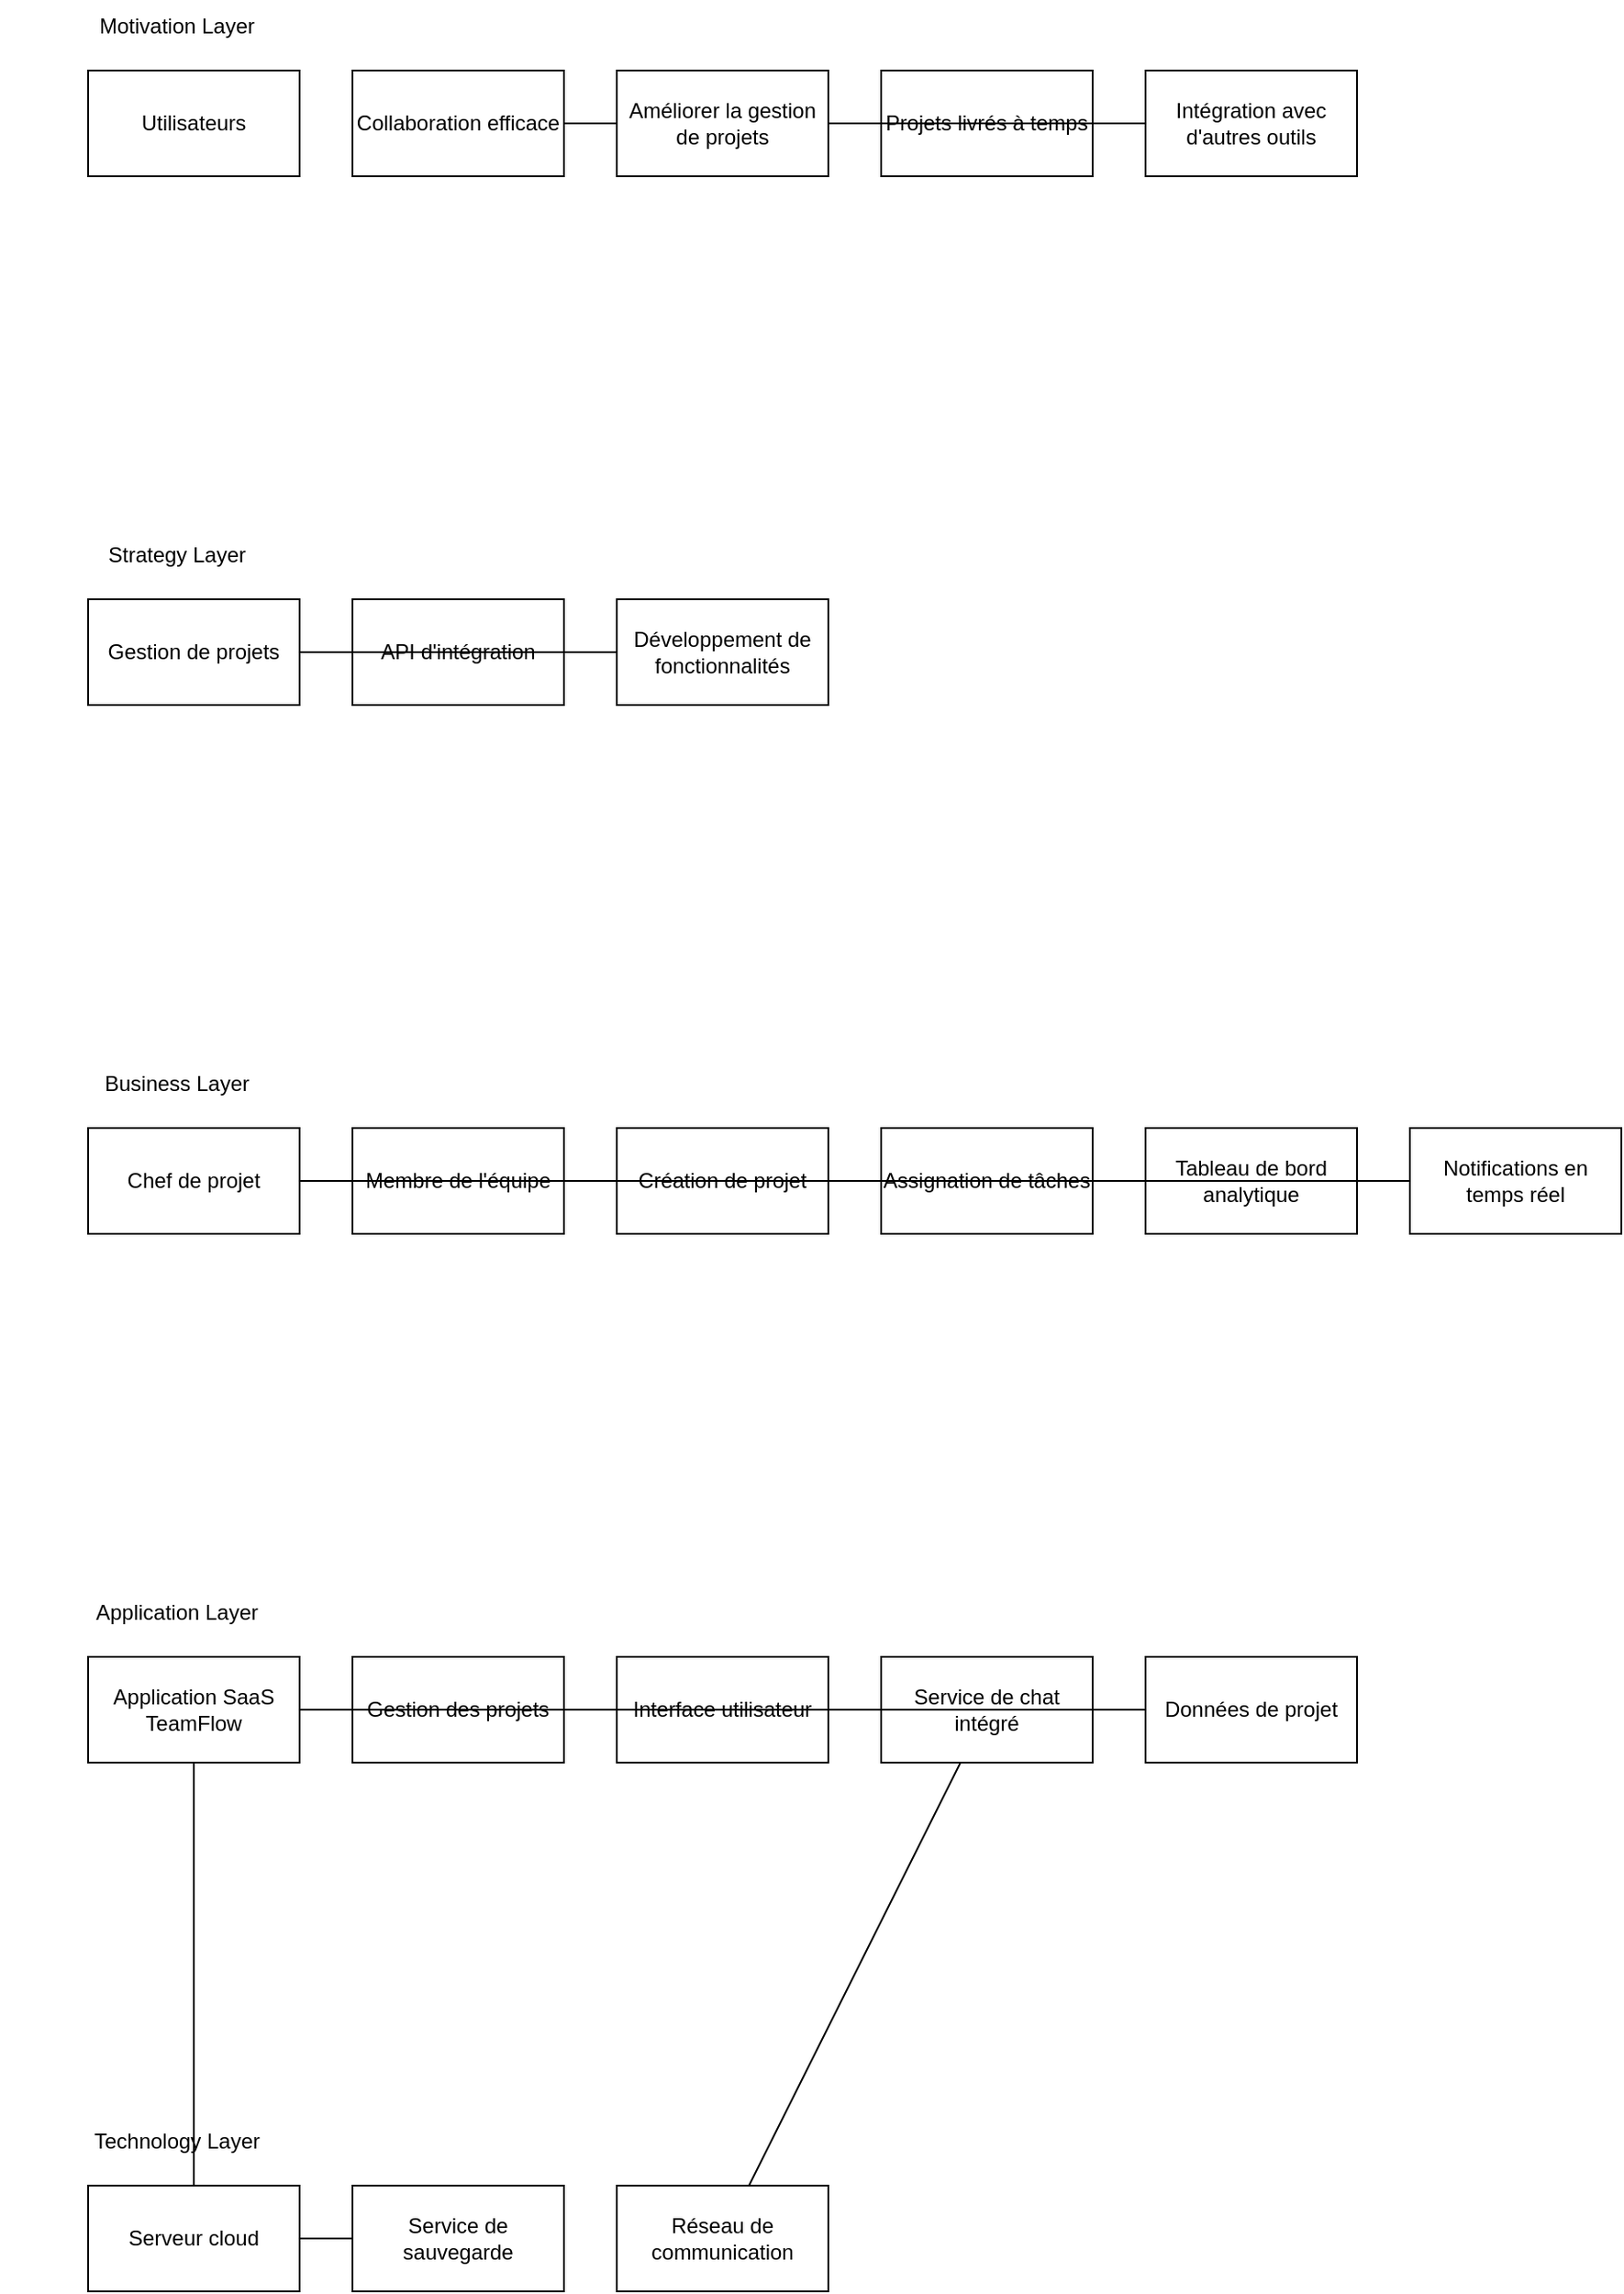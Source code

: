 <?xml version='1.0' encoding='UTF-8'?>
<mxfile version="1.0" encoding="UTF-8"><diagram name="ArchiMate Model" id="archimate_diagram"><mxGraphModel dx="1050" dy="522" grid="1" gridSize="10"><root><mxCell id="0" /><mxCell id="1" parent="0" /><mxCell id="label_Motivation_Layer" value="Motivation Layer" style="text;html=1;align=center;verticalAlign=middle;resizable=0;points=[];" vertex="1" parent="1"><mxGeometry x="50" y="60" width="200" height="30" as="geometry" /></mxCell><mxCell id="elem_m1" value="Utilisateurs" style="shape=archimate_actor;whiteSpace=wrap;html=1;" vertex="1" parent="1"><mxGeometry x="100" y="100" width="120" height="60" as="geometry" /></mxCell><mxCell id="elem_m2" value="Collaboration efficace" style="shape=archimate_driver;whiteSpace=wrap;html=1;" vertex="1" parent="1"><mxGeometry x="250" y="100" width="120" height="60" as="geometry" /></mxCell><mxCell id="elem_m3" value="Améliorer la gestion de projets" style="shape=archimate_goal;whiteSpace=wrap;html=1;" vertex="1" parent="1"><mxGeometry x="400" y="100" width="120" height="60" as="geometry" /></mxCell><mxCell id="elem_m4" value="Projets livrés à temps" style="shape=archimate_outcome;whiteSpace=wrap;html=1;" vertex="1" parent="1"><mxGeometry x="550" y="100" width="120" height="60" as="geometry" /></mxCell><mxCell id="elem_m5" value="Intégration avec d'autres outils" style="shape=archimate_rectangle;whiteSpace=wrap;html=1;" vertex="1" parent="1"><mxGeometry x="700" y="100" width="120" height="60" as="geometry" /></mxCell><mxCell id="conn_elem_m2_elem_m3" style="endArrow=archimate_influence_relationship;html=1;" edge="1" source="elem_m2" target="elem_m3" parent="1"><mxGeometry relative="1" as="geometry" /></mxCell><mxCell id="conn_elem_m3_elem_m4" style="endArrow=archimate_assignment_relationship;html=1;" edge="1" source="elem_m3" target="elem_m4" parent="1"><mxGeometry relative="1" as="geometry" /></mxCell><mxCell id="conn_elem_m5_elem_m3" style="endArrow=archimate_influence_relationship;html=1;" edge="1" source="elem_m5" target="elem_m3" parent="1"><mxGeometry relative="1" as="geometry" /></mxCell><mxCell id="label_Strategy_Layer" value="Strategy Layer" style="text;html=1;align=center;verticalAlign=middle;resizable=0;points=[];" vertex="1" parent="1"><mxGeometry x="50" y="360" width="200" height="30" as="geometry" /></mxCell><mxCell id="elem_s1" value="Gestion de projets" style="shape=archimate_rectangle;whiteSpace=wrap;html=1;" vertex="1" parent="1"><mxGeometry x="100" y="400" width="120" height="60" as="geometry" /></mxCell><mxCell id="elem_s2" value="API d'intégration" style="shape=archimate_rectangle;whiteSpace=wrap;html=1;" vertex="1" parent="1"><mxGeometry x="250" y="400" width="120" height="60" as="geometry" /></mxCell><mxCell id="elem_s3" value="Développement de fonctionnalités" style="shape=archimate_rectangle;whiteSpace=wrap;html=1;" vertex="1" parent="1"><mxGeometry x="400" y="400" width="120" height="60" as="geometry" /></mxCell><mxCell id="conn_elem_s1_elem_s3" style="endArrow=archimate_assignment_relationship;html=1;" edge="1" source="elem_s1" target="elem_s3" parent="1"><mxGeometry relative="1" as="geometry" /></mxCell><mxCell id="conn_elem_s2_elem_s1" style="endArrow=archimate_assignment_relationship;html=1;" edge="1" source="elem_s2" target="elem_s1" parent="1"><mxGeometry relative="1" as="geometry" /></mxCell><mxCell id="label_Business_Layer" value="Business Layer" style="text;html=1;align=center;verticalAlign=middle;resizable=0;points=[];" vertex="1" parent="1"><mxGeometry x="50" y="660" width="200" height="30" as="geometry" /></mxCell><mxCell id="elem_b1" value="Chef de projet" style="shape=archimate_actor;whiteSpace=wrap;html=1;" vertex="1" parent="1"><mxGeometry x="100" y="700" width="120" height="60" as="geometry" /></mxCell><mxCell id="elem_b2" value="Membre de l'équipe" style="shape=archimate_rectangle;whiteSpace=wrap;html=1;" vertex="1" parent="1"><mxGeometry x="250" y="700" width="120" height="60" as="geometry" /></mxCell><mxCell id="elem_b3" value="Création de projet" style="shape=archimate_process;whiteSpace=wrap;html=1;" vertex="1" parent="1"><mxGeometry x="400" y="700" width="120" height="60" as="geometry" /></mxCell><mxCell id="elem_b4" value="Assignation de tâches" style="shape=archimate_process;whiteSpace=wrap;html=1;" vertex="1" parent="1"><mxGeometry x="550" y="700" width="120" height="60" as="geometry" /></mxCell><mxCell id="elem_b5" value="Tableau de bord analytique" style="shape=archimate_service;whiteSpace=wrap;html=1;" vertex="1" parent="1"><mxGeometry x="700" y="700" width="120" height="60" as="geometry" /></mxCell><mxCell id="elem_b6" value="Notifications en temps réel" style="shape=archimate_service;whiteSpace=wrap;html=1;" vertex="1" parent="1"><mxGeometry x="850" y="700" width="120" height="60" as="geometry" /></mxCell><mxCell id="conn_elem_b1_elem_b3" style="endArrow=archimate_assignment_relationship;html=1;" edge="1" source="elem_b1" target="elem_b3" parent="1"><mxGeometry relative="1" as="geometry" /></mxCell><mxCell id="conn_elem_b2_elem_b4" style="endArrow=archimate_assignment_relationship;html=1;" edge="1" source="elem_b2" target="elem_b4" parent="1"><mxGeometry relative="1" as="geometry" /></mxCell><mxCell id="conn_elem_b1_elem_b5" style="endArrow=archimate_serving_relationship;html=1;" edge="1" source="elem_b1" target="elem_b5" parent="1"><mxGeometry relative="1" as="geometry" /></mxCell><mxCell id="conn_elem_b2_elem_b6" style="endArrow=archimate_serving_relationship;html=1;" edge="1" source="elem_b2" target="elem_b6" parent="1"><mxGeometry relative="1" as="geometry" /></mxCell><mxCell id="label_Application_Layer" value="Application Layer" style="text;html=1;align=center;verticalAlign=middle;resizable=0;points=[];" vertex="1" parent="1"><mxGeometry x="50" y="960" width="200" height="30" as="geometry" /></mxCell><mxCell id="elem_a1" value="Application SaaS TeamFlow" style="shape=archimate_application_component;whiteSpace=wrap;html=1;" vertex="1" parent="1"><mxGeometry x="100" y="1000" width="120" height="60" as="geometry" /></mxCell><mxCell id="elem_a2" value="Gestion des projets" style="shape=archimate_rectangle;whiteSpace=wrap;html=1;" vertex="1" parent="1"><mxGeometry x="250" y="1000" width="120" height="60" as="geometry" /></mxCell><mxCell id="elem_a3" value="Interface utilisateur" style="shape=archimate_interface;whiteSpace=wrap;html=1;" vertex="1" parent="1"><mxGeometry x="400" y="1000" width="120" height="60" as="geometry" /></mxCell><mxCell id="elem_a4" value="Service de chat intégré" style="shape=archimate_service;whiteSpace=wrap;html=1;" vertex="1" parent="1"><mxGeometry x="550" y="1000" width="120" height="60" as="geometry" /></mxCell><mxCell id="elem_a5" value="Données de projet" style="shape=archimate_data_object;whiteSpace=wrap;html=1;" vertex="1" parent="1"><mxGeometry x="700" y="1000" width="120" height="60" as="geometry" /></mxCell><mxCell id="conn_elem_a1_elem_a2" style="endArrow=archimate_association_relationship;html=1;" edge="1" source="elem_a1" target="elem_a2" parent="1"><mxGeometry relative="1" as="geometry" /></mxCell><mxCell id="conn_elem_a1_elem_a3" style="endArrow=archimate_association_relationship;html=1;" edge="1" source="elem_a1" target="elem_a3" parent="1"><mxGeometry relative="1" as="geometry" /></mxCell><mxCell id="conn_elem_a1_elem_a4" style="endArrow=archimate_association_relationship;html=1;" edge="1" source="elem_a1" target="elem_a4" parent="1"><mxGeometry relative="1" as="geometry" /></mxCell><mxCell id="conn_elem_a2_elem_a5" style="endArrow=archimate_access_relationship;html=1;" edge="1" source="elem_a2" target="elem_a5" parent="1"><mxGeometry relative="1" as="geometry" /></mxCell><mxCell id="label_Technology_Layer" value="Technology Layer" style="text;html=1;align=center;verticalAlign=middle;resizable=0;points=[];" vertex="1" parent="1"><mxGeometry x="50" y="1260" width="200" height="30" as="geometry" /></mxCell><mxCell id="elem_t1" value="Serveur cloud" style="shape=archimate_node;whiteSpace=wrap;html=1;" vertex="1" parent="1"><mxGeometry x="100" y="1300" width="120" height="60" as="geometry" /></mxCell><mxCell id="elem_t2" value="Service de sauvegarde" style="shape=archimate_service;whiteSpace=wrap;html=1;" vertex="1" parent="1"><mxGeometry x="250" y="1300" width="120" height="60" as="geometry" /></mxCell><mxCell id="elem_t3" value="Réseau de communication" style="shape=archimate_communication_network;whiteSpace=wrap;html=1;" vertex="1" parent="1"><mxGeometry x="400" y="1300" width="120" height="60" as="geometry" /></mxCell><mxCell id="conn_elem_t1_elem_t2" style="endArrow=archimate_serving_relationship;html=1;" edge="1" source="elem_t1" target="elem_t2" parent="1"><mxGeometry relative="1" as="geometry" /></mxCell><mxCell id="conn_elem_t1_elem_a1" style="endArrow=archimate_serving_relationship;html=1;" edge="1" source="elem_t1" target="elem_a1" parent="1"><mxGeometry relative="1" as="geometry" /></mxCell><mxCell id="conn_elem_t3_elem_a4" style="endArrow=archimate_serving_relationship;html=1;" edge="1" source="elem_t3" target="elem_a4" parent="1"><mxGeometry relative="1" as="geometry" /></mxCell></root></mxGraphModel></diagram></mxfile>